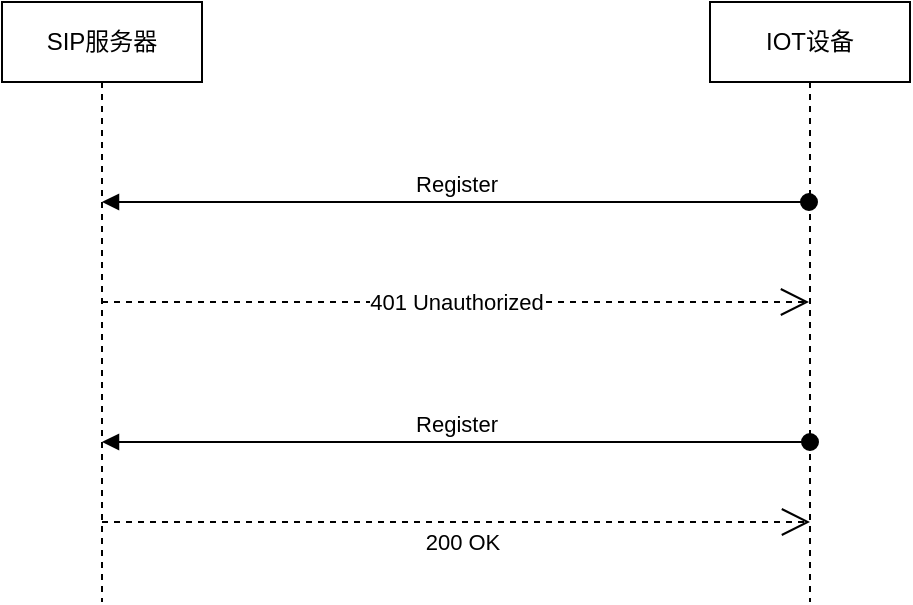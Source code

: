 <mxfile version="23.1.0" type="github">
  <diagram name="第 1 页" id="P9BGay0NmhXA1cg5w97w">
    <mxGraphModel dx="1434" dy="786" grid="1" gridSize="10" guides="1" tooltips="1" connect="1" arrows="1" fold="1" page="1" pageScale="1" pageWidth="827" pageHeight="1169" math="0" shadow="0">
      <root>
        <mxCell id="0" />
        <mxCell id="1" parent="0" />
        <mxCell id="MumGpBQn77_UhV5-i_P--1" value="SIP服务器" style="shape=umlLifeline;perimeter=lifelinePerimeter;whiteSpace=wrap;html=1;container=1;dropTarget=0;collapsible=0;recursiveResize=0;outlineConnect=0;portConstraint=eastwest;newEdgeStyle={&quot;curved&quot;:0,&quot;rounded&quot;:0};" vertex="1" parent="1">
          <mxGeometry x="60" y="560" width="100" height="300" as="geometry" />
        </mxCell>
        <mxCell id="MumGpBQn77_UhV5-i_P--2" value="IOT设备" style="shape=umlLifeline;perimeter=lifelinePerimeter;whiteSpace=wrap;html=1;container=1;dropTarget=0;collapsible=0;recursiveResize=0;outlineConnect=0;portConstraint=eastwest;newEdgeStyle={&quot;curved&quot;:0,&quot;rounded&quot;:0};" vertex="1" parent="1">
          <mxGeometry x="414" y="560" width="100" height="300" as="geometry" />
        </mxCell>
        <mxCell id="MumGpBQn77_UhV5-i_P--3" value="Register" style="html=1;verticalAlign=bottom;startArrow=oval;startFill=1;endArrow=block;startSize=8;curved=0;rounded=0;" edge="1" parent="1" source="MumGpBQn77_UhV5-i_P--2" target="MumGpBQn77_UhV5-i_P--1">
          <mxGeometry width="60" relative="1" as="geometry">
            <mxPoint x="380" y="920" as="sourcePoint" />
            <mxPoint x="440" y="920" as="targetPoint" />
            <Array as="points">
              <mxPoint x="310" y="660" />
            </Array>
          </mxGeometry>
        </mxCell>
        <mxCell id="MumGpBQn77_UhV5-i_P--5" value="401 Unauthorized" style="endArrow=open;endSize=12;dashed=1;html=1;rounded=0;" edge="1" parent="1" source="MumGpBQn77_UhV5-i_P--1" target="MumGpBQn77_UhV5-i_P--2">
          <mxGeometry width="160" relative="1" as="geometry">
            <mxPoint x="330" y="920" as="sourcePoint" />
            <mxPoint x="490" y="920" as="targetPoint" />
          </mxGeometry>
        </mxCell>
        <mxCell id="MumGpBQn77_UhV5-i_P--6" value="Register" style="html=1;verticalAlign=bottom;startArrow=oval;startFill=1;endArrow=block;startSize=8;curved=0;rounded=0;" edge="1" parent="1">
          <mxGeometry width="60" relative="1" as="geometry">
            <mxPoint x="464" y="780" as="sourcePoint" />
            <mxPoint x="110" y="780" as="targetPoint" />
            <Array as="points">
              <mxPoint x="310" y="780" />
            </Array>
          </mxGeometry>
        </mxCell>
        <mxCell id="MumGpBQn77_UhV5-i_P--7" value="200 OK" style="endArrow=open;endSize=12;dashed=1;html=1;rounded=0;" edge="1" parent="1">
          <mxGeometry x="0.017" y="-10" width="160" relative="1" as="geometry">
            <mxPoint x="110" y="820" as="sourcePoint" />
            <mxPoint x="464" y="820" as="targetPoint" />
            <mxPoint as="offset" />
          </mxGeometry>
        </mxCell>
      </root>
    </mxGraphModel>
  </diagram>
</mxfile>
